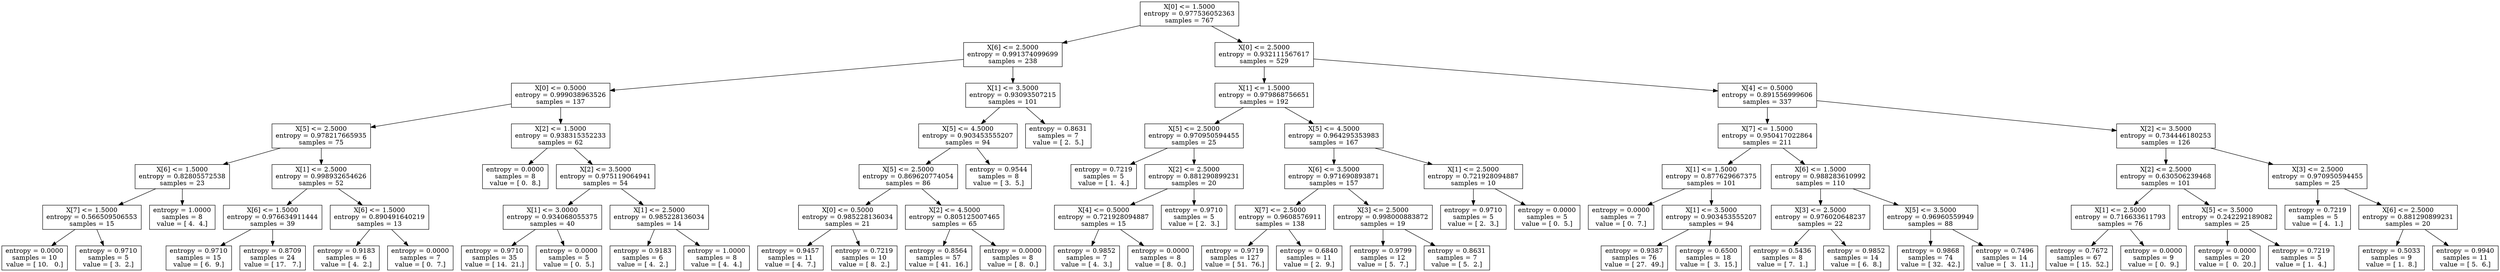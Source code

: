 digraph Tree {
0 [label="X[0] <= 1.5000\nentropy = 0.977536052363\nsamples = 767", shape="box"] ;
1 [label="X[6] <= 2.5000\nentropy = 0.991374099699\nsamples = 238", shape="box"] ;
0 -> 1 ;
2 [label="X[0] <= 0.5000\nentropy = 0.999038963526\nsamples = 137", shape="box"] ;
1 -> 2 ;
3 [label="X[5] <= 2.5000\nentropy = 0.978217665935\nsamples = 75", shape="box"] ;
2 -> 3 ;
4 [label="X[6] <= 1.5000\nentropy = 0.82805572538\nsamples = 23", shape="box"] ;
3 -> 4 ;
5 [label="X[7] <= 1.5000\nentropy = 0.566509506553\nsamples = 15", shape="box"] ;
4 -> 5 ;
6 [label="entropy = 0.0000\nsamples = 10\nvalue = [ 10.   0.]", shape="box"] ;
5 -> 6 ;
7 [label="entropy = 0.9710\nsamples = 5\nvalue = [ 3.  2.]", shape="box"] ;
5 -> 7 ;
8 [label="entropy = 1.0000\nsamples = 8\nvalue = [ 4.  4.]", shape="box"] ;
4 -> 8 ;
9 [label="X[1] <= 2.5000\nentropy = 0.998932654626\nsamples = 52", shape="box"] ;
3 -> 9 ;
10 [label="X[6] <= 1.5000\nentropy = 0.976634911444\nsamples = 39", shape="box"] ;
9 -> 10 ;
11 [label="entropy = 0.9710\nsamples = 15\nvalue = [ 6.  9.]", shape="box"] ;
10 -> 11 ;
12 [label="entropy = 0.8709\nsamples = 24\nvalue = [ 17.   7.]", shape="box"] ;
10 -> 12 ;
13 [label="X[6] <= 1.5000\nentropy = 0.890491640219\nsamples = 13", shape="box"] ;
9 -> 13 ;
14 [label="entropy = 0.9183\nsamples = 6\nvalue = [ 4.  2.]", shape="box"] ;
13 -> 14 ;
15 [label="entropy = 0.0000\nsamples = 7\nvalue = [ 0.  7.]", shape="box"] ;
13 -> 15 ;
16 [label="X[2] <= 1.5000\nentropy = 0.938315352233\nsamples = 62", shape="box"] ;
2 -> 16 ;
17 [label="entropy = 0.0000\nsamples = 8\nvalue = [ 0.  8.]", shape="box"] ;
16 -> 17 ;
18 [label="X[2] <= 3.5000\nentropy = 0.975119064941\nsamples = 54", shape="box"] ;
16 -> 18 ;
19 [label="X[1] <= 3.0000\nentropy = 0.934068055375\nsamples = 40", shape="box"] ;
18 -> 19 ;
20 [label="entropy = 0.9710\nsamples = 35\nvalue = [ 14.  21.]", shape="box"] ;
19 -> 20 ;
21 [label="entropy = 0.0000\nsamples = 5\nvalue = [ 0.  5.]", shape="box"] ;
19 -> 21 ;
22 [label="X[1] <= 2.5000\nentropy = 0.985228136034\nsamples = 14", shape="box"] ;
18 -> 22 ;
23 [label="entropy = 0.9183\nsamples = 6\nvalue = [ 4.  2.]", shape="box"] ;
22 -> 23 ;
24 [label="entropy = 1.0000\nsamples = 8\nvalue = [ 4.  4.]", shape="box"] ;
22 -> 24 ;
25 [label="X[1] <= 3.5000\nentropy = 0.93093507215\nsamples = 101", shape="box"] ;
1 -> 25 ;
26 [label="X[5] <= 4.5000\nentropy = 0.903453555207\nsamples = 94", shape="box"] ;
25 -> 26 ;
27 [label="X[5] <= 2.5000\nentropy = 0.869620774054\nsamples = 86", shape="box"] ;
26 -> 27 ;
28 [label="X[0] <= 0.5000\nentropy = 0.985228136034\nsamples = 21", shape="box"] ;
27 -> 28 ;
29 [label="entropy = 0.9457\nsamples = 11\nvalue = [ 4.  7.]", shape="box"] ;
28 -> 29 ;
30 [label="entropy = 0.7219\nsamples = 10\nvalue = [ 8.  2.]", shape="box"] ;
28 -> 30 ;
31 [label="X[2] <= 4.5000\nentropy = 0.805125007465\nsamples = 65", shape="box"] ;
27 -> 31 ;
32 [label="entropy = 0.8564\nsamples = 57\nvalue = [ 41.  16.]", shape="box"] ;
31 -> 32 ;
33 [label="entropy = 0.0000\nsamples = 8\nvalue = [ 8.  0.]", shape="box"] ;
31 -> 33 ;
34 [label="entropy = 0.9544\nsamples = 8\nvalue = [ 3.  5.]", shape="box"] ;
26 -> 34 ;
35 [label="entropy = 0.8631\nsamples = 7\nvalue = [ 2.  5.]", shape="box"] ;
25 -> 35 ;
36 [label="X[0] <= 2.5000\nentropy = 0.932111567617\nsamples = 529", shape="box"] ;
0 -> 36 ;
37 [label="X[1] <= 1.5000\nentropy = 0.979868756651\nsamples = 192", shape="box"] ;
36 -> 37 ;
38 [label="X[5] <= 2.5000\nentropy = 0.970950594455\nsamples = 25", shape="box"] ;
37 -> 38 ;
39 [label="entropy = 0.7219\nsamples = 5\nvalue = [ 1.  4.]", shape="box"] ;
38 -> 39 ;
40 [label="X[2] <= 2.5000\nentropy = 0.881290899231\nsamples = 20", shape="box"] ;
38 -> 40 ;
41 [label="X[4] <= 0.5000\nentropy = 0.721928094887\nsamples = 15", shape="box"] ;
40 -> 41 ;
42 [label="entropy = 0.9852\nsamples = 7\nvalue = [ 4.  3.]", shape="box"] ;
41 -> 42 ;
43 [label="entropy = 0.0000\nsamples = 8\nvalue = [ 8.  0.]", shape="box"] ;
41 -> 43 ;
44 [label="entropy = 0.9710\nsamples = 5\nvalue = [ 2.  3.]", shape="box"] ;
40 -> 44 ;
45 [label="X[5] <= 4.5000\nentropy = 0.964295353983\nsamples = 167", shape="box"] ;
37 -> 45 ;
46 [label="X[6] <= 3.5000\nentropy = 0.971690893871\nsamples = 157", shape="box"] ;
45 -> 46 ;
47 [label="X[7] <= 2.5000\nentropy = 0.9608576911\nsamples = 138", shape="box"] ;
46 -> 47 ;
48 [label="entropy = 0.9719\nsamples = 127\nvalue = [ 51.  76.]", shape="box"] ;
47 -> 48 ;
49 [label="entropy = 0.6840\nsamples = 11\nvalue = [ 2.  9.]", shape="box"] ;
47 -> 49 ;
50 [label="X[3] <= 2.5000\nentropy = 0.998000883872\nsamples = 19", shape="box"] ;
46 -> 50 ;
51 [label="entropy = 0.9799\nsamples = 12\nvalue = [ 5.  7.]", shape="box"] ;
50 -> 51 ;
52 [label="entropy = 0.8631\nsamples = 7\nvalue = [ 5.  2.]", shape="box"] ;
50 -> 52 ;
53 [label="X[1] <= 2.5000\nentropy = 0.721928094887\nsamples = 10", shape="box"] ;
45 -> 53 ;
54 [label="entropy = 0.9710\nsamples = 5\nvalue = [ 2.  3.]", shape="box"] ;
53 -> 54 ;
55 [label="entropy = 0.0000\nsamples = 5\nvalue = [ 0.  5.]", shape="box"] ;
53 -> 55 ;
56 [label="X[4] <= 0.5000\nentropy = 0.891556999606\nsamples = 337", shape="box"] ;
36 -> 56 ;
57 [label="X[7] <= 1.5000\nentropy = 0.950417022864\nsamples = 211", shape="box"] ;
56 -> 57 ;
58 [label="X[1] <= 1.5000\nentropy = 0.877629667375\nsamples = 101", shape="box"] ;
57 -> 58 ;
59 [label="entropy = 0.0000\nsamples = 7\nvalue = [ 0.  7.]", shape="box"] ;
58 -> 59 ;
60 [label="X[1] <= 3.5000\nentropy = 0.903453555207\nsamples = 94", shape="box"] ;
58 -> 60 ;
61 [label="entropy = 0.9387\nsamples = 76\nvalue = [ 27.  49.]", shape="box"] ;
60 -> 61 ;
62 [label="entropy = 0.6500\nsamples = 18\nvalue = [  3.  15.]", shape="box"] ;
60 -> 62 ;
63 [label="X[6] <= 1.5000\nentropy = 0.988283610992\nsamples = 110", shape="box"] ;
57 -> 63 ;
64 [label="X[3] <= 2.5000\nentropy = 0.976020648237\nsamples = 22", shape="box"] ;
63 -> 64 ;
65 [label="entropy = 0.5436\nsamples = 8\nvalue = [ 7.  1.]", shape="box"] ;
64 -> 65 ;
66 [label="entropy = 0.9852\nsamples = 14\nvalue = [ 6.  8.]", shape="box"] ;
64 -> 66 ;
67 [label="X[5] <= 3.5000\nentropy = 0.96960559949\nsamples = 88", shape="box"] ;
63 -> 67 ;
68 [label="entropy = 0.9868\nsamples = 74\nvalue = [ 32.  42.]", shape="box"] ;
67 -> 68 ;
69 [label="entropy = 0.7496\nsamples = 14\nvalue = [  3.  11.]", shape="box"] ;
67 -> 69 ;
70 [label="X[2] <= 3.5000\nentropy = 0.734446180253\nsamples = 126", shape="box"] ;
56 -> 70 ;
71 [label="X[2] <= 2.5000\nentropy = 0.630506239468\nsamples = 101", shape="box"] ;
70 -> 71 ;
72 [label="X[1] <= 2.5000\nentropy = 0.716633611793\nsamples = 76", shape="box"] ;
71 -> 72 ;
73 [label="entropy = 0.7672\nsamples = 67\nvalue = [ 15.  52.]", shape="box"] ;
72 -> 73 ;
74 [label="entropy = 0.0000\nsamples = 9\nvalue = [ 0.  9.]", shape="box"] ;
72 -> 74 ;
75 [label="X[5] <= 3.5000\nentropy = 0.242292189082\nsamples = 25", shape="box"] ;
71 -> 75 ;
76 [label="entropy = 0.0000\nsamples = 20\nvalue = [  0.  20.]", shape="box"] ;
75 -> 76 ;
77 [label="entropy = 0.7219\nsamples = 5\nvalue = [ 1.  4.]", shape="box"] ;
75 -> 77 ;
78 [label="X[3] <= 2.5000\nentropy = 0.970950594455\nsamples = 25", shape="box"] ;
70 -> 78 ;
79 [label="entropy = 0.7219\nsamples = 5\nvalue = [ 4.  1.]", shape="box"] ;
78 -> 79 ;
80 [label="X[6] <= 2.5000\nentropy = 0.881290899231\nsamples = 20", shape="box"] ;
78 -> 80 ;
81 [label="entropy = 0.5033\nsamples = 9\nvalue = [ 1.  8.]", shape="box"] ;
80 -> 81 ;
82 [label="entropy = 0.9940\nsamples = 11\nvalue = [ 5.  6.]", shape="box"] ;
80 -> 82 ;
}